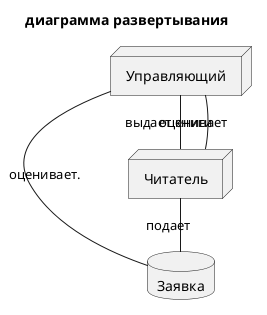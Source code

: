 @startuml
left to right direction
title диаграмма развертывания
database Заявка
node Читатель
node Управляющий
Управляющий - Читатель: оценивает
Управляющий - Заявка: оценивает.    
Читатель - Заявка: подает
Управляющий - Читатель: выдает книги
@enduml
